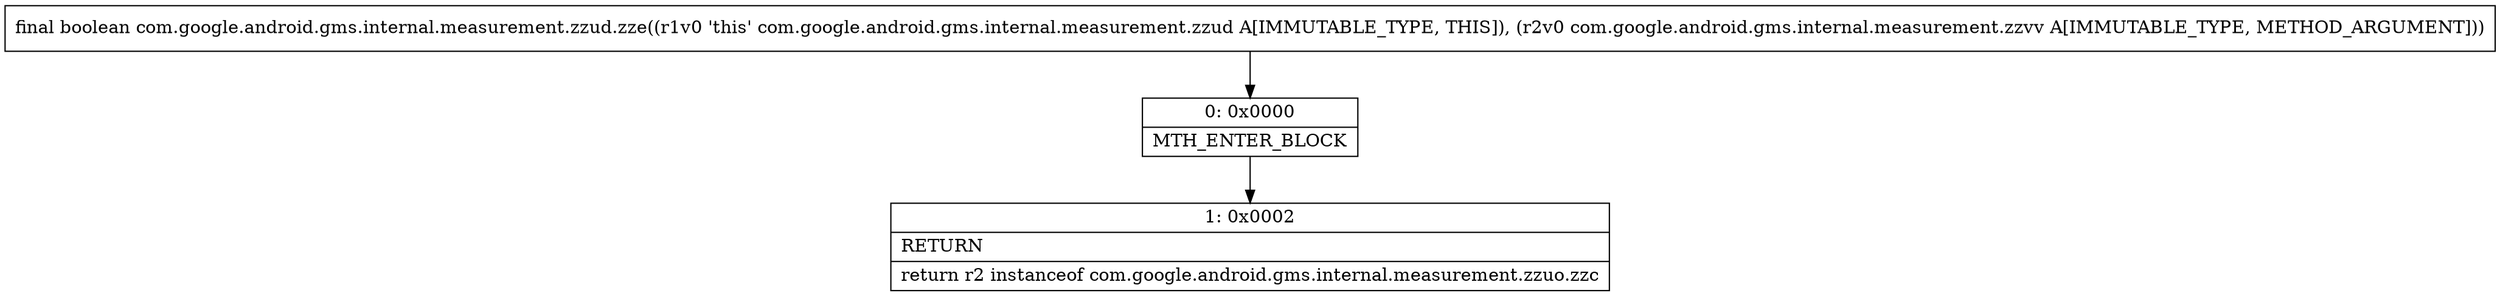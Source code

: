 digraph "CFG forcom.google.android.gms.internal.measurement.zzud.zze(Lcom\/google\/android\/gms\/internal\/measurement\/zzvv;)Z" {
Node_0 [shape=record,label="{0\:\ 0x0000|MTH_ENTER_BLOCK\l}"];
Node_1 [shape=record,label="{1\:\ 0x0002|RETURN\l|return r2 instanceof com.google.android.gms.internal.measurement.zzuo.zzc\l}"];
MethodNode[shape=record,label="{final boolean com.google.android.gms.internal.measurement.zzud.zze((r1v0 'this' com.google.android.gms.internal.measurement.zzud A[IMMUTABLE_TYPE, THIS]), (r2v0 com.google.android.gms.internal.measurement.zzvv A[IMMUTABLE_TYPE, METHOD_ARGUMENT])) }"];
MethodNode -> Node_0;
Node_0 -> Node_1;
}

